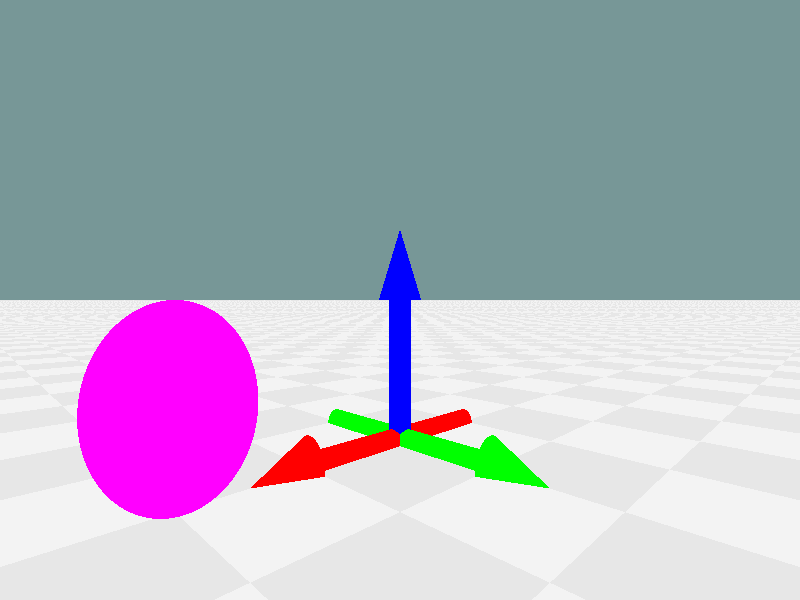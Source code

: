 #include "colors.inc"
#include "shapes.inc"
#include "textures.inc"

camera {
	up z
	right y * 16 / 9
	sky z
	location <3, 3, 1>
	look_at <-1, -1, 1>
	rotate <0, 0, clock * 36>
}

sphere {
	<2, 0, 1.5 - pow((clock - floor(clock)) * 2 - 1, 2)>, 0.5
	texture {
		pigment { color Magenta }
		finish { phong 0.5 }
	}
}

plane {
	z, 0
	pigment {
		checker
			color rgb <0.8, 0.8, 0.8>
			color rgb <0.9, 0.9, 0.9>
	}
}

merge {
	cylinder {
		<-1, 0, 0>, <1, 0, 0>, 0.1
		pigment {
			color Red
		}
	}
	cylinder {
		<0, -1, 0>, <0, 1, 0>, 0.1
		pigment {
			color Green
		}
	}
	cylinder {
		<0, 0, -1>, <0, 0, 1>, 0.1
		pigment {
			color Blue
		}
	}
	cone {
		<1, 0, 0>, 0.2
		<1.5, 0, 0>, 0
		pigment {
			color Red
		}
	}
	cone {
		<0, 1, 0>, 0.2
		<0, 1.5, 0>, 0
		pigment {
			color Green
		}
	}
	cone {
		<0, 0, 1>, 0.2
		<0, 0, 1.5>, 0
		pigment {
			color Blue
		}
	}
}

background { color DarkSlateGrey }

light_source { <4, 4, 4> color White }
